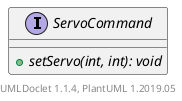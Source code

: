 @startuml

    interface ServoCommand [[ServoCommand.html]] {
        {abstract} +setServo(int, int): void
    }


    center footer UMLDoclet 1.1.4, PlantUML 1.2019.05
@enduml
